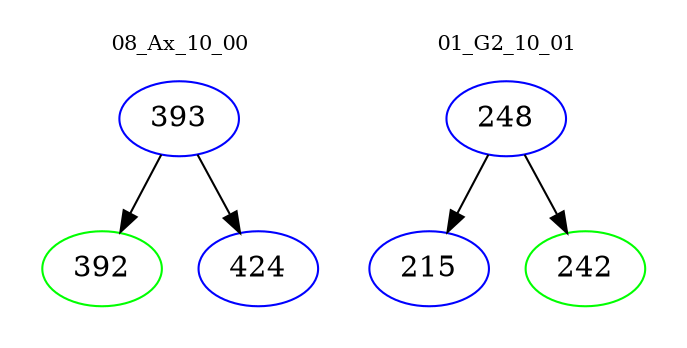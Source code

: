digraph{
subgraph cluster_0 {
color = white
label = "08_Ax_10_00";
fontsize=10;
T0_393 [label="393", color="blue"]
T0_393 -> T0_392 [color="black"]
T0_392 [label="392", color="green"]
T0_393 -> T0_424 [color="black"]
T0_424 [label="424", color="blue"]
}
subgraph cluster_1 {
color = white
label = "01_G2_10_01";
fontsize=10;
T1_248 [label="248", color="blue"]
T1_248 -> T1_215 [color="black"]
T1_215 [label="215", color="blue"]
T1_248 -> T1_242 [color="black"]
T1_242 [label="242", color="green"]
}
}
